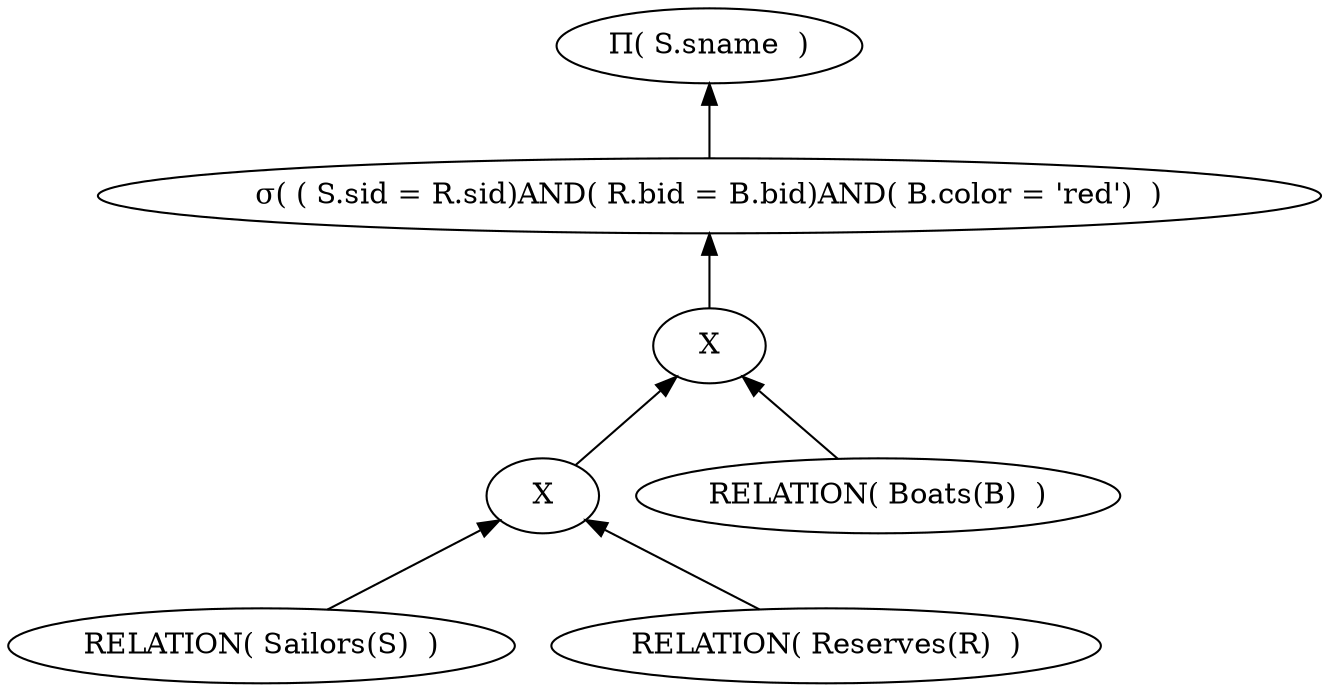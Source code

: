 digraph G {
edge [dir=back]
node1[ label = "&#928;( S.sname  )"]
node2[ label = "&#963;( ( S.sid = R.sid)AND( R.bid = B.bid)AND( B.color = 'red')  )" ]
node1->node2
node3[ label = "X"]
node2->node3
node4[ label = "X"]
node3->node4
node5[ label = "RELATION( Sailors(S)  )" ]
node4->node5
node6[ label = "RELATION( Reserves(R)  )" ]
node4->node6
node7[ label = "RELATION( Boats(B)  )" ]
node3->node7
}
